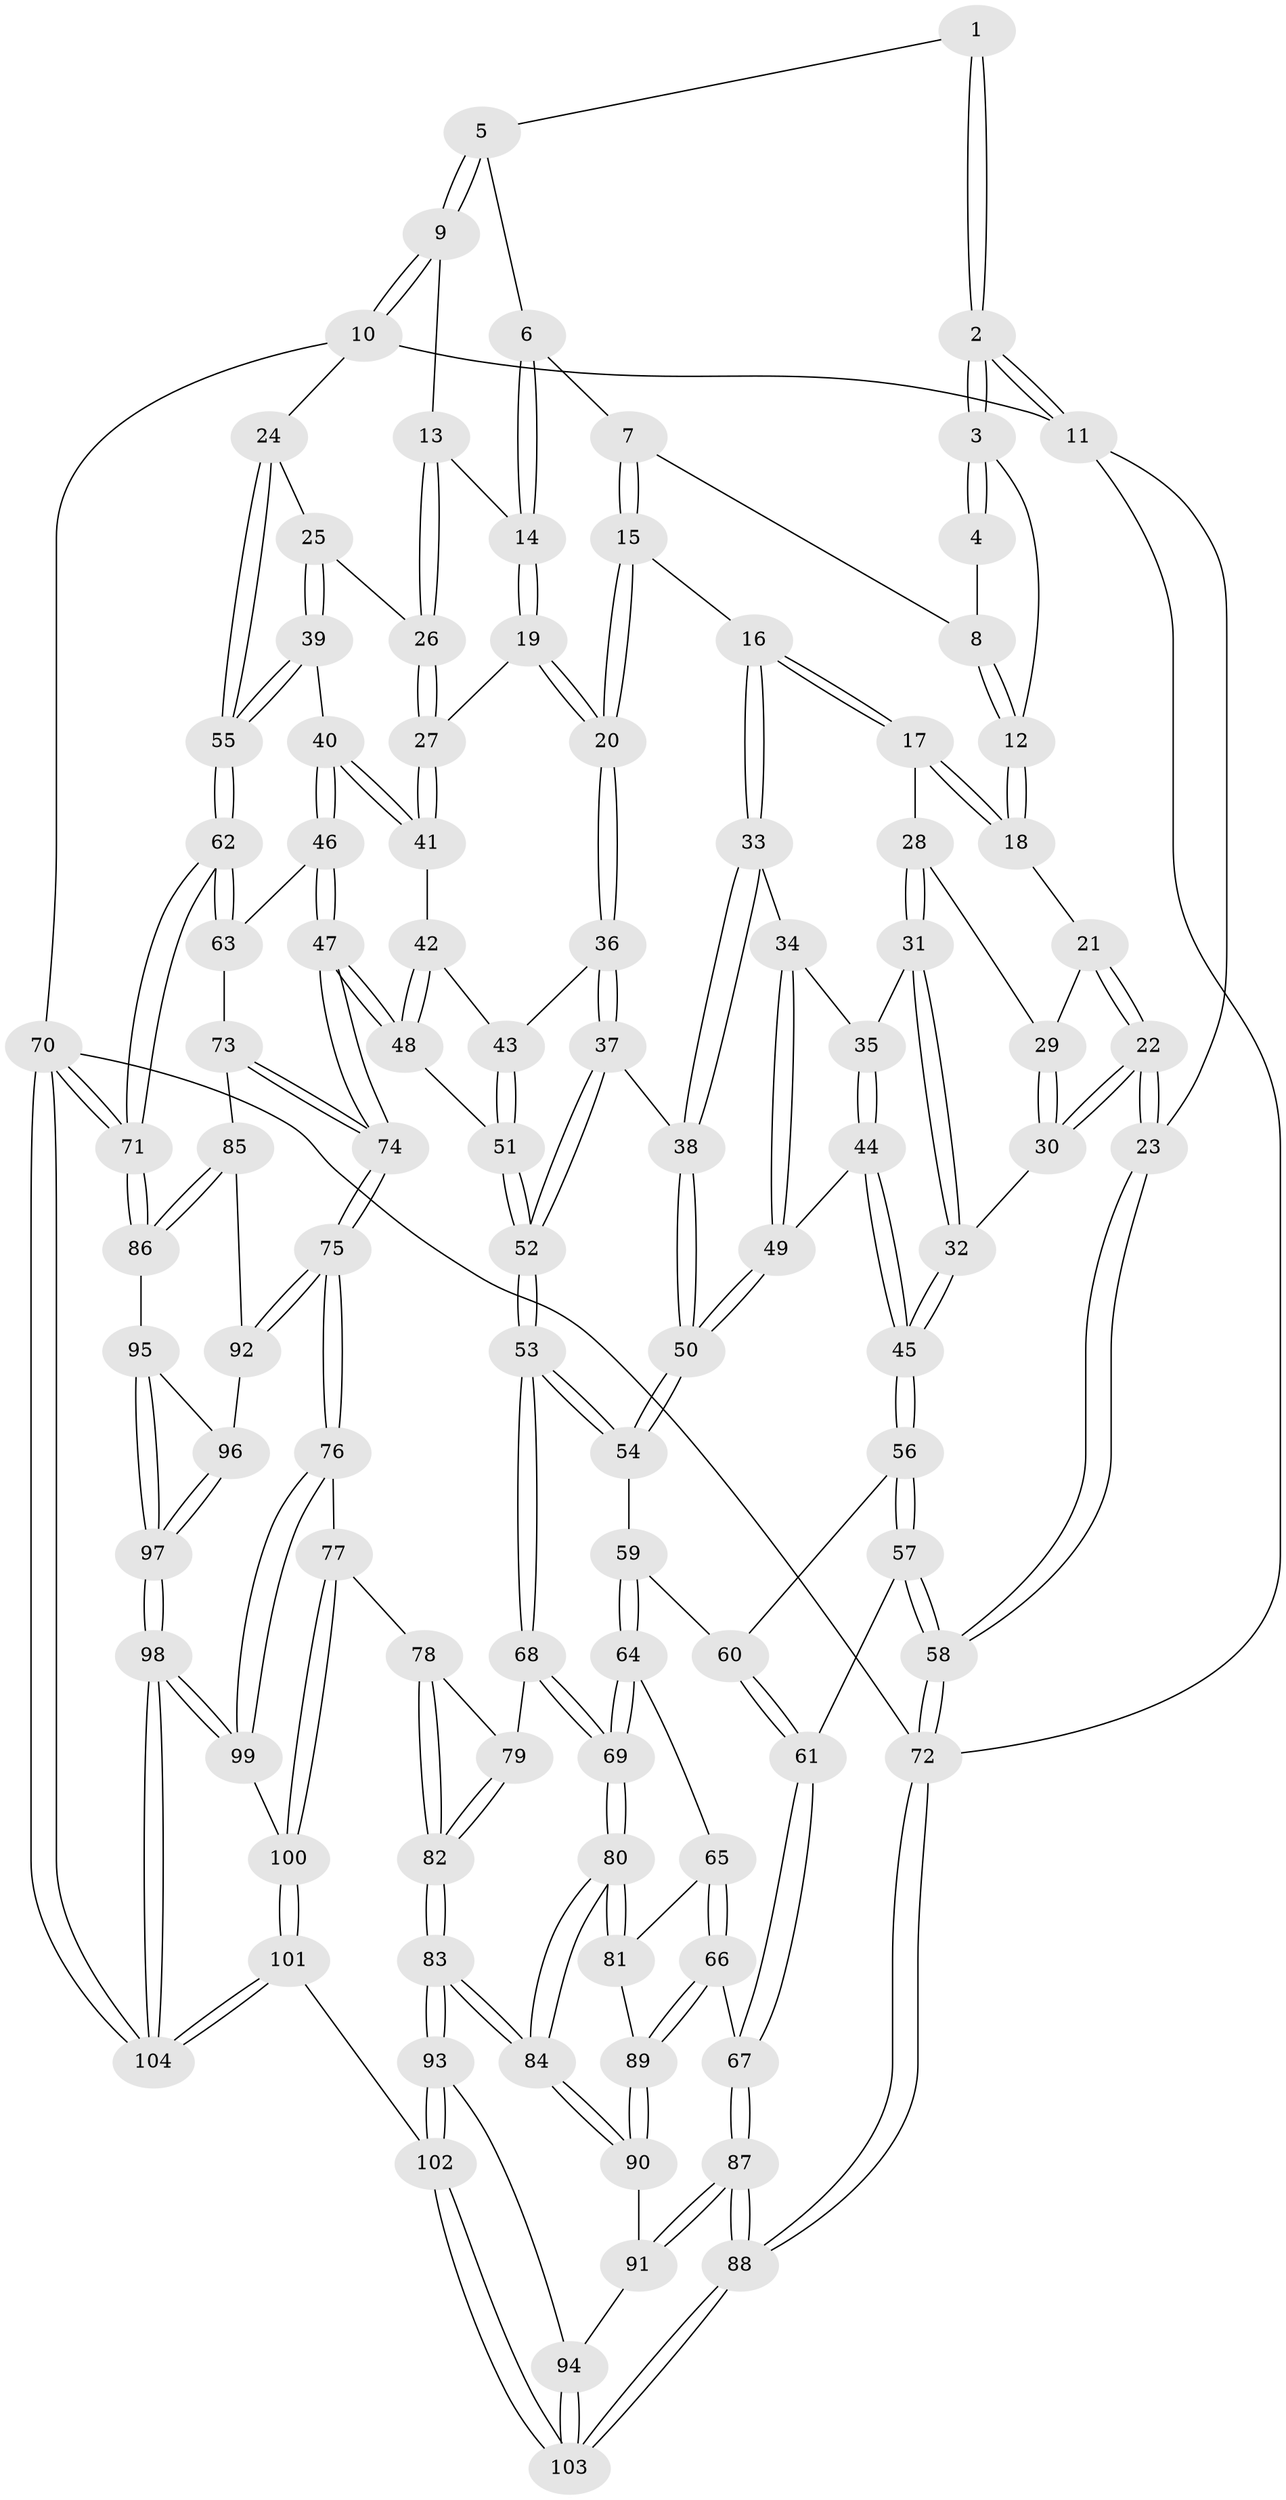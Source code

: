 // coarse degree distribution, {4: 0.3870967741935484, 2: 0.0967741935483871, 6: 0.06451612903225806, 7: 0.16129032258064516, 3: 0.22580645161290322, 5: 0.06451612903225806}
// Generated by graph-tools (version 1.1) at 2025/21/03/04/25 18:21:34]
// undirected, 104 vertices, 257 edges
graph export_dot {
graph [start="1"]
  node [color=gray90,style=filled];
  1 [pos="+0.450464656735093+0"];
  2 [pos="+0+0"];
  3 [pos="+0.18238119396847957+0.107436831721932"];
  4 [pos="+0.40527198329347+0"];
  5 [pos="+0.5418558699596966+0"];
  6 [pos="+0.5379580218465926+0"];
  7 [pos="+0.4077454832368251+0.09015557596507001"];
  8 [pos="+0.2478380424144264+0.10082683453020409"];
  9 [pos="+1+0"];
  10 [pos="+1+0"];
  11 [pos="+0+0"];
  12 [pos="+0.18910814916139979+0.11692413250362839"];
  13 [pos="+0.8490498433217695+0.11040882591962341"];
  14 [pos="+0.6015557073505896+0.11893655444197702"];
  15 [pos="+0.36952808554601396+0.26310311033343103"];
  16 [pos="+0.3365541113058034+0.27248394237063145"];
  17 [pos="+0.24064514457172687+0.253283069862509"];
  18 [pos="+0.19588816422332708+0.16747460744210305"];
  19 [pos="+0.6021485402427152+0.12354717279137659"];
  20 [pos="+0.5026190879734715+0.31428650263639246"];
  21 [pos="+0.030859574679583033+0.24238196894840067"];
  22 [pos="+0+0.3182025577171445"];
  23 [pos="+0+0.3144125645247886"];
  24 [pos="+1+0.16072812750158982"];
  25 [pos="+0.9457436391531681+0.29871003707823585"];
  26 [pos="+0.8001764038850719+0.2702146376066287"];
  27 [pos="+0.7765261576035563+0.28339245337643376"];
  28 [pos="+0.22496901391076304+0.2725486986735215"];
  29 [pos="+0.15451721821281972+0.2761343234940396"];
  30 [pos="+0+0.34979276240899565"];
  31 [pos="+0.17577678254633372+0.37112120668341675"];
  32 [pos="+0.0935423801379654+0.4377612145143898"];
  33 [pos="+0.32931768216020063+0.36013490206748433"];
  34 [pos="+0.2996771683256007+0.43982673282333956"];
  35 [pos="+0.22439342323028774+0.400821948753643"];
  36 [pos="+0.5208956382255101+0.34981719227587016"];
  37 [pos="+0.47689116817088917+0.41960475579774126"];
  38 [pos="+0.4245879363149218+0.45573536929154007"];
  39 [pos="+0.9176252463804656+0.522026622145804"];
  40 [pos="+0.8589711512004872+0.5384353116739179"];
  41 [pos="+0.7473718496212352+0.3436913154145304"];
  42 [pos="+0.6412837882913746+0.38405723246822904"];
  43 [pos="+0.603526158410307+0.3839401381291284"];
  44 [pos="+0.2381555254844225+0.49491214145470963"];
  45 [pos="+0.11675991042383886+0.4882710802162603"];
  46 [pos="+0.7995124423205071+0.6176908690790104"];
  47 [pos="+0.7569794928802552+0.6420550690548241"];
  48 [pos="+0.7170013221913629+0.6312535463689938"];
  49 [pos="+0.3150838292097791+0.5045250671949736"];
  50 [pos="+0.34817413693293786+0.541614004490205"];
  51 [pos="+0.5665711398304403+0.6342561226973447"];
  52 [pos="+0.5534107750661977+0.6389531136895825"];
  53 [pos="+0.5507331112651465+0.6407627670974583"];
  54 [pos="+0.350128473903103+0.5601820154365239"];
  55 [pos="+1+0.5560021702970889"];
  56 [pos="+0.1181999585232009+0.5369955487639747"];
  57 [pos="+0.08426396062935837+0.6438688849504637"];
  58 [pos="+0+0.7040397556396285"];
  59 [pos="+0.3359721132199801+0.579129721933831"];
  60 [pos="+0.27555783939870815+0.5978091041080731"];
  61 [pos="+0.15659826216157421+0.7109272669831049"];
  62 [pos="+1+0.6858326497421117"];
  63 [pos="+0.9089202083083089+0.7040947873384618"];
  64 [pos="+0.3345340824244048+0.7074653826722408"];
  65 [pos="+0.3262953035319742+0.7137718656694959"];
  66 [pos="+0.24337913596753002+0.7578658241375552"];
  67 [pos="+0.1630449636144472+0.7268622286832271"];
  68 [pos="+0.5379080491427036+0.6755482169791847"];
  69 [pos="+0.4222490725200116+0.7547345681013935"];
  70 [pos="+1+1"];
  71 [pos="+1+0.804295049455685"];
  72 [pos="+0+1"];
  73 [pos="+0.923774120281437+0.7715636528611501"];
  74 [pos="+0.7576144411344063+0.7637540399809069"];
  75 [pos="+0.7536480091783766+0.8264175050296138"];
  76 [pos="+0.7514157552602505+0.8292884780478417"];
  77 [pos="+0.6163688016095898+0.8432764786407693"];
  78 [pos="+0.6043299193824638+0.8389475222063746"];
  79 [pos="+0.5396713930098367+0.6827704855323534"];
  80 [pos="+0.4105818610751476+0.8622564436363069"];
  81 [pos="+0.33891933486821574+0.8088519582402026"];
  82 [pos="+0.4821887776211362+0.9000183110868017"];
  83 [pos="+0.4355762260458939+0.9358452401895628"];
  84 [pos="+0.41542687447975224+0.8948297177224833"];
  85 [pos="+0.9382984263438857+0.8070789459723314"];
  86 [pos="+1+0.8419792514708022"];
  87 [pos="+0.06328843893106266+0.9300341566586781"];
  88 [pos="+0+1"];
  89 [pos="+0.25748638481635294+0.7942034411384584"];
  90 [pos="+0.26153281834450104+0.8450926746172958"];
  91 [pos="+0.25383826380486013+0.8566039345693781"];
  92 [pos="+0.8315310318961191+0.843685417452052"];
  93 [pos="+0.43185749463327344+0.9784089814869937"];
  94 [pos="+0.2632625810950207+0.9011589852682835"];
  95 [pos="+0.9332457010102873+0.9286082478697705"];
  96 [pos="+0.8532525697913277+0.869125495459667"];
  97 [pos="+0.8700180899828102+1"];
  98 [pos="+0.8569064909161214+1"];
  99 [pos="+0.7504936979720029+0.8670107127784156"];
  100 [pos="+0.6197097631992277+0.9999377697731038"];
  101 [pos="+0.5390149224191555+1"];
  102 [pos="+0.4390005501381875+1"];
  103 [pos="+0.06199451662794993+1"];
  104 [pos="+0.8606732554778745+1"];
  1 -- 2;
  1 -- 2;
  1 -- 5;
  2 -- 3;
  2 -- 3;
  2 -- 11;
  2 -- 11;
  3 -- 4;
  3 -- 4;
  3 -- 12;
  4 -- 8;
  5 -- 6;
  5 -- 9;
  5 -- 9;
  6 -- 7;
  6 -- 14;
  6 -- 14;
  7 -- 8;
  7 -- 15;
  7 -- 15;
  8 -- 12;
  8 -- 12;
  9 -- 10;
  9 -- 10;
  9 -- 13;
  10 -- 11;
  10 -- 24;
  10 -- 70;
  11 -- 23;
  11 -- 72;
  12 -- 18;
  12 -- 18;
  13 -- 14;
  13 -- 26;
  13 -- 26;
  14 -- 19;
  14 -- 19;
  15 -- 16;
  15 -- 20;
  15 -- 20;
  16 -- 17;
  16 -- 17;
  16 -- 33;
  16 -- 33;
  17 -- 18;
  17 -- 18;
  17 -- 28;
  18 -- 21;
  19 -- 20;
  19 -- 20;
  19 -- 27;
  20 -- 36;
  20 -- 36;
  21 -- 22;
  21 -- 22;
  21 -- 29;
  22 -- 23;
  22 -- 23;
  22 -- 30;
  22 -- 30;
  23 -- 58;
  23 -- 58;
  24 -- 25;
  24 -- 55;
  24 -- 55;
  25 -- 26;
  25 -- 39;
  25 -- 39;
  26 -- 27;
  26 -- 27;
  27 -- 41;
  27 -- 41;
  28 -- 29;
  28 -- 31;
  28 -- 31;
  29 -- 30;
  29 -- 30;
  30 -- 32;
  31 -- 32;
  31 -- 32;
  31 -- 35;
  32 -- 45;
  32 -- 45;
  33 -- 34;
  33 -- 38;
  33 -- 38;
  34 -- 35;
  34 -- 49;
  34 -- 49;
  35 -- 44;
  35 -- 44;
  36 -- 37;
  36 -- 37;
  36 -- 43;
  37 -- 38;
  37 -- 52;
  37 -- 52;
  38 -- 50;
  38 -- 50;
  39 -- 40;
  39 -- 55;
  39 -- 55;
  40 -- 41;
  40 -- 41;
  40 -- 46;
  40 -- 46;
  41 -- 42;
  42 -- 43;
  42 -- 48;
  42 -- 48;
  43 -- 51;
  43 -- 51;
  44 -- 45;
  44 -- 45;
  44 -- 49;
  45 -- 56;
  45 -- 56;
  46 -- 47;
  46 -- 47;
  46 -- 63;
  47 -- 48;
  47 -- 48;
  47 -- 74;
  47 -- 74;
  48 -- 51;
  49 -- 50;
  49 -- 50;
  50 -- 54;
  50 -- 54;
  51 -- 52;
  51 -- 52;
  52 -- 53;
  52 -- 53;
  53 -- 54;
  53 -- 54;
  53 -- 68;
  53 -- 68;
  54 -- 59;
  55 -- 62;
  55 -- 62;
  56 -- 57;
  56 -- 57;
  56 -- 60;
  57 -- 58;
  57 -- 58;
  57 -- 61;
  58 -- 72;
  58 -- 72;
  59 -- 60;
  59 -- 64;
  59 -- 64;
  60 -- 61;
  60 -- 61;
  61 -- 67;
  61 -- 67;
  62 -- 63;
  62 -- 63;
  62 -- 71;
  62 -- 71;
  63 -- 73;
  64 -- 65;
  64 -- 69;
  64 -- 69;
  65 -- 66;
  65 -- 66;
  65 -- 81;
  66 -- 67;
  66 -- 89;
  66 -- 89;
  67 -- 87;
  67 -- 87;
  68 -- 69;
  68 -- 69;
  68 -- 79;
  69 -- 80;
  69 -- 80;
  70 -- 71;
  70 -- 71;
  70 -- 104;
  70 -- 104;
  70 -- 72;
  71 -- 86;
  71 -- 86;
  72 -- 88;
  72 -- 88;
  73 -- 74;
  73 -- 74;
  73 -- 85;
  74 -- 75;
  74 -- 75;
  75 -- 76;
  75 -- 76;
  75 -- 92;
  75 -- 92;
  76 -- 77;
  76 -- 99;
  76 -- 99;
  77 -- 78;
  77 -- 100;
  77 -- 100;
  78 -- 79;
  78 -- 82;
  78 -- 82;
  79 -- 82;
  79 -- 82;
  80 -- 81;
  80 -- 81;
  80 -- 84;
  80 -- 84;
  81 -- 89;
  82 -- 83;
  82 -- 83;
  83 -- 84;
  83 -- 84;
  83 -- 93;
  83 -- 93;
  84 -- 90;
  84 -- 90;
  85 -- 86;
  85 -- 86;
  85 -- 92;
  86 -- 95;
  87 -- 88;
  87 -- 88;
  87 -- 91;
  87 -- 91;
  88 -- 103;
  88 -- 103;
  89 -- 90;
  89 -- 90;
  90 -- 91;
  91 -- 94;
  92 -- 96;
  93 -- 94;
  93 -- 102;
  93 -- 102;
  94 -- 103;
  94 -- 103;
  95 -- 96;
  95 -- 97;
  95 -- 97;
  96 -- 97;
  96 -- 97;
  97 -- 98;
  97 -- 98;
  98 -- 99;
  98 -- 99;
  98 -- 104;
  98 -- 104;
  99 -- 100;
  100 -- 101;
  100 -- 101;
  101 -- 102;
  101 -- 104;
  101 -- 104;
  102 -- 103;
  102 -- 103;
}
